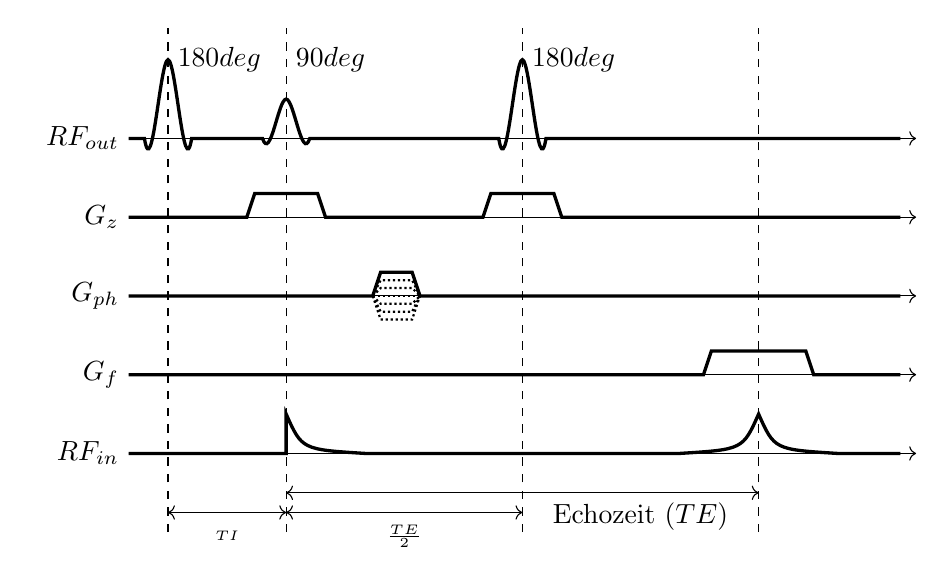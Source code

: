 \usetikzlibrary{arrows.meta}
\begin{tikzpicture}[scale=1]
\usetikzlibrary{positioning}

%\draw[] (0,0) -- (0,6.4);
\draw[->] (0,1) -- (10,1);
\draw[->] (0,2) -- (10,2);
\draw[->] (0,3) -- (10,3);
\draw[->] (0,4) -- (10,4);
\draw[->] (0,5) -- (10,5);
\node[anchor=east] (HF) at (0,1) {$RF_{in}$};
\node[anchor=east] (HF) at (0,2) {$G_f$};
\node[anchor=east] (HF) at (0,3) {$G_{ph}$};
\node[anchor=east] (HF) at (0,4) {$G_z$};
\node[anchor=east] (HF) at (0,5) {$RF_{out}$};

\def\a{2}
\def\b{5}
\def\c{8}
\def\d{3.4}
\def\e{0.5}


\draw[dashed] (\a,0) -- (\a,6.4);
\draw[dashed] (\b,0) -- (\b,6.4);
\draw[dashed] (\c,0) -- (\c,6.4);
\draw[dashed] (\e,0) -- (\e,6.4);

\draw[very thick] (0,5) -- (\e-0.3,5) .. controls (\e-0.2,4.4) and (\e-0.1,5.5+0.5) .. (\e+0,5.5+0.5)--  (\e+0,5.5+0.5) .. controls (\e+0.1,5.5+0.5) and (\e+0.2,4.4) .. (\e+0.3,5) -- (\a-0.3,5) .. controls (\a-0.2,4.7) and (\a-0.1,5.5) .. (\a+0,5.5)--  (\a+0,5.5) .. controls (\a+0.1,5.5) and (\a+0.2,4.7) .. (\a+0.3,5) -- (5-0.3,5) .. controls (\b-0.2,4.4) and (\b-0.1,5.5+0.5) .. (\b+0,5.5+0.5)--  (\b+0,5.5+0.5) .. controls (\b+0.1,5.5+0.5) and (\b+0.2,4.4) .. (\b+0.3,5) -- (9.8,5);

\draw[very thick] (0,4) -- (\a-0.5,4) -- (\a-0.4,4.3) -- (\a+0.4,4.3) --  (\a+0.5,4) --  (\b-0.5,4) -- (\b-0.4,4.3) -- (\b+0.4,4.3) --  (\b+0.5,4) --(9.8,4);

\draw[very thick] (0,3) -- (\d-0.3,3) -- (\d-0.2,3.3) -- (\d+0.2,3.3)  -- (\d+0.3,3) -- (9.8,3);
\draw[thick, densely dotted] (\d-0.3,3) -- (\d-0.2,3-0.3) -- (\d+0.2,3-0.3)  -- (\d+0.3,3);
\draw[thick, densely dotted] (\d-0.3,3) -- (\d-0.2,3-0.2) -- (\d+0.2,3-0.2)  -- (\d+0.3,3);
\draw[thick, densely dotted] (\d-0.3,3) -- (\d-0.2,3-0.1) -- (\d+0.2,3-0.1)  -- (\d+0.3,3);
\draw[thick, densely dotted] (\d-0.3,3) -- (\d-0.2,3+0.1) -- (\d+0.2,3+0.1)  -- (\d+0.3,3);
\draw[thick, densely dotted] (\d-0.3,3) -- (\d-0.2,3+0.2) -- (\d+0.2,3+0.2)  -- (\d+0.3,3);
\draw[thick, densely dotted] (\d-0.3,3) -- (\d-0.2,3+0) -- (\d+0.2,3+0)  -- (\d+0.3,3);

\draw[very thick] (0,2) -- (\c-0.7,2) -- (\c-0.6,2.3) -- (\c+0.6,2.3) --  (\c+0.7,2) --  (9.8,2);

\draw[very thick] (0,1) -- (\a,1) -- (\a,1.5) .. controls (\a+0.2,1.05) .. (\a+1,1) -- (\c-1,1) .. controls (\c-0.2,1.05) .. (\c,1.5)  .. controls (\c+0.2,1.05) .. (\c+1,1) -- (9.8,1) ;

\node[anchor=west] (90deg) at (\a,6) {$90deg$};
\node[anchor=west] (180deg) at (\b,6) {$180deg$};
\node[anchor=west] (180deg) at (\e,6) {$180deg$};

\draw[<->] (\a,0.5) -- (\c,0.5);
\node[] (echozeit) at (\c-1.5,0.2) {Echozeit ($TE$)};

\draw[<->] (\a,0.25) -- (\b,0.25);
\node[] (echozeithalf) at (\b-1.5,-0.05) { \tiny$\frac{TE}{2}$};
\draw[<->] (\e,0.25) -- (\a,0.25);
\node[] (echozeithalf) at (\a-0.75,-0.05) { \tiny$TI$};




\end{tikzpicture}
